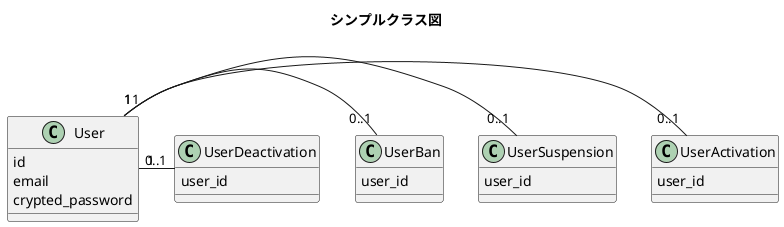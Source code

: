 @startuml{simple-class.png}
title シンプルクラス図

class User {
  id
  email
  crypted_password
}

class UserActivation {
  user_id
}

class UserSuspension {
  user_id
}

class UserBan {
  user_id
}

class UserDeactivation {
  user_id
}

User "1" - "0..1" UserActivation
User "1" - "0..1" UserSuspension
User "1" - "0..1" UserBan
User "1" - "0..1" UserDeactivation

@enduml
